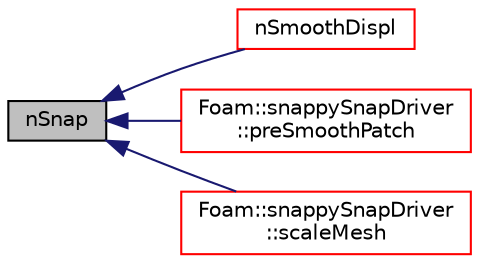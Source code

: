 digraph "nSnap"
{
  bgcolor="transparent";
  edge [fontname="Helvetica",fontsize="10",labelfontname="Helvetica",labelfontsize="10"];
  node [fontname="Helvetica",fontsize="10",shape=record];
  rankdir="LR";
  Node1 [label="nSnap",height=0.2,width=0.4,color="black", fillcolor="grey75", style="filled", fontcolor="black"];
  Node1 -> Node2 [dir="back",color="midnightblue",fontsize="10",style="solid",fontname="Helvetica"];
  Node2 [label="nSmoothDispl",height=0.2,width=0.4,color="red",URL="$a02425.html#a88fbdd392b9ec7fd9d01ae9a711ce377",tooltip="Number of mesh displacement smoothing iterations. "];
  Node1 -> Node3 [dir="back",color="midnightblue",fontsize="10",style="solid",fontname="Helvetica"];
  Node3 [label="Foam::snappySnapDriver\l::preSmoothPatch",height=0.2,width=0.4,color="red",URL="$a02428.html#a5328524e4037f1f8ecb542c16492d6b9",tooltip="Smooth the mesh (patch and internal) to increase visibility. "];
  Node1 -> Node4 [dir="back",color="midnightblue",fontsize="10",style="solid",fontname="Helvetica"];
  Node4 [label="Foam::snappySnapDriver\l::scaleMesh",height=0.2,width=0.4,color="red",URL="$a02428.html#a4b8f2c5757f4d8cd95f8e1830e44c179",tooltip="Do the hard work: move the mesh according to displacement,. "];
}
